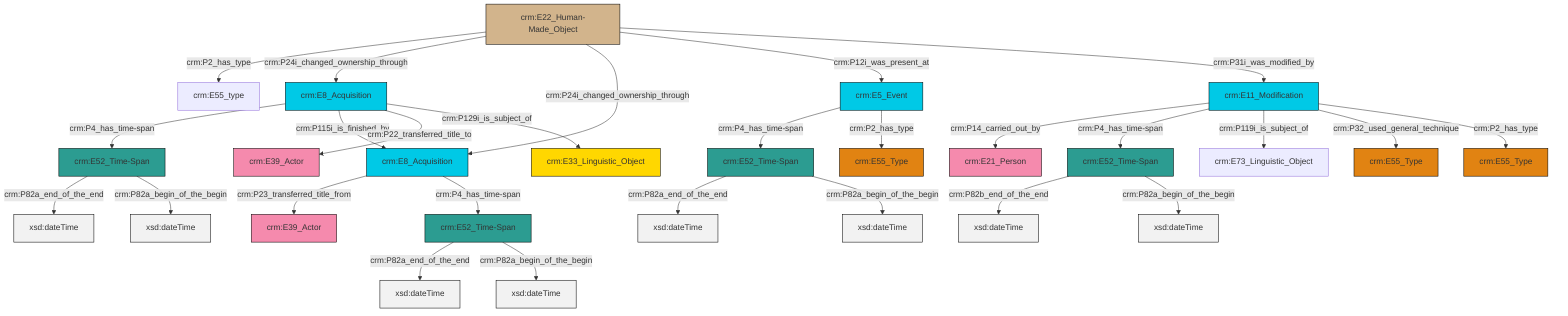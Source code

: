 graph TD
classDef Literal fill:#f2f2f2,stroke:#000000;
classDef CRM_Entity fill:#FFFFFF,stroke:#000000;
classDef Temporal_Entity fill:#00C9E6, stroke:#000000;
classDef Type fill:#E18312, stroke:#000000;
classDef Time-Span fill:#2C9C91, stroke:#000000;
classDef Appellation fill:#FFEB7F, stroke:#000000;
classDef Place fill:#008836, stroke:#000000;
classDef Persistent_Item fill:#B266B2, stroke:#000000;
classDef Conceptual_Object fill:#FFD700, stroke:#000000;
classDef Physical_Thing fill:#D2B48C, stroke:#000000;
classDef Actor fill:#f58aad, stroke:#000000;
classDef PC_Classes fill:#4ce600, stroke:#000000;
classDef Multi fill:#cccccc,stroke:#000000;

2["crm:E8_Acquisition"]:::Temporal_Entity -->|crm:P4_has_time-span| 3["crm:E52_Time-Span"]:::Time-Span
4["crm:E52_Time-Span"]:::Time-Span -->|crm:P82a_end_of_the_end| 5[xsd:dateTime]:::Literal
7["crm:E52_Time-Span"]:::Time-Span -->|crm:P82a_end_of_the_end| 8[xsd:dateTime]:::Literal
9["crm:E22_Human-Made_Object"]:::Physical_Thing -->|crm:P2_has_type| 10["crm:E55_type"]:::Default
11["crm:E11_Modification"]:::Temporal_Entity -->|crm:P14_carried_out_by| 12["crm:E21_Person"]:::Actor
2["crm:E8_Acquisition"]:::Temporal_Entity -->|crm:P115i_is_finished_by| 20["crm:E8_Acquisition"]:::Temporal_Entity
21["crm:E5_Event"]:::Temporal_Entity -->|crm:P4_has_time-span| 4["crm:E52_Time-Span"]:::Time-Span
22["crm:E52_Time-Span"]:::Time-Span -->|crm:P82b_end_of_the_end| 23[xsd:dateTime]:::Literal
11["crm:E11_Modification"]:::Temporal_Entity -->|crm:P4_has_time-span| 22["crm:E52_Time-Span"]:::Time-Span
2["crm:E8_Acquisition"]:::Temporal_Entity -->|crm:P22_transferred_title_to| 28["crm:E39_Actor"]:::Actor
11["crm:E11_Modification"]:::Temporal_Entity -->|crm:P119i_is_subject_of| 14["crm:E73_Linguistic_Object"]:::Default
9["crm:E22_Human-Made_Object"]:::Physical_Thing -->|crm:P24i_changed_ownership_through| 2["crm:E8_Acquisition"]:::Temporal_Entity
3["crm:E52_Time-Span"]:::Time-Span -->|crm:P82a_end_of_the_end| 33[xsd:dateTime]:::Literal
9["crm:E22_Human-Made_Object"]:::Physical_Thing -->|crm:P24i_changed_ownership_through| 20["crm:E8_Acquisition"]:::Temporal_Entity
7["crm:E52_Time-Span"]:::Time-Span -->|crm:P82a_begin_of_the_begin| 34[xsd:dateTime]:::Literal
2["crm:E8_Acquisition"]:::Temporal_Entity -->|crm:P129i_is_subject_of| 0["crm:E33_Linguistic_Object"]:::Conceptual_Object
9["crm:E22_Human-Made_Object"]:::Physical_Thing -->|crm:P12i_was_present_at| 21["crm:E5_Event"]:::Temporal_Entity
11["crm:E11_Modification"]:::Temporal_Entity -->|crm:P32_used_general_technique| 36["crm:E55_Type"]:::Type
3["crm:E52_Time-Span"]:::Time-Span -->|crm:P82a_begin_of_the_begin| 37[xsd:dateTime]:::Literal
4["crm:E52_Time-Span"]:::Time-Span -->|crm:P82a_begin_of_the_begin| 40[xsd:dateTime]:::Literal
11["crm:E11_Modification"]:::Temporal_Entity -->|crm:P2_has_type| 26["crm:E55_Type"]:::Type
20["crm:E8_Acquisition"]:::Temporal_Entity -->|crm:P23_transferred_title_from| 18["crm:E39_Actor"]:::Actor
9["crm:E22_Human-Made_Object"]:::Physical_Thing -->|crm:P31i_was_modified_by| 11["crm:E11_Modification"]:::Temporal_Entity
20["crm:E8_Acquisition"]:::Temporal_Entity -->|crm:P4_has_time-span| 7["crm:E52_Time-Span"]:::Time-Span
21["crm:E5_Event"]:::Temporal_Entity -->|crm:P2_has_type| 16["crm:E55_Type"]:::Type
22["crm:E52_Time-Span"]:::Time-Span -->|crm:P82a_begin_of_the_begin| 43[xsd:dateTime]:::Literal